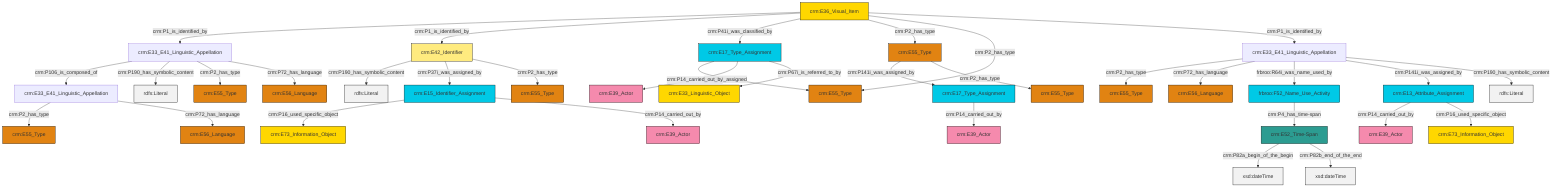 graph TD
classDef Literal fill:#f2f2f2,stroke:#000000;
classDef CRM_Entity fill:#FFFFFF,stroke:#000000;
classDef Temporal_Entity fill:#00C9E6, stroke:#000000;
classDef Type fill:#E18312, stroke:#000000;
classDef Time-Span fill:#2C9C91, stroke:#000000;
classDef Appellation fill:#FFEB7F, stroke:#000000;
classDef Place fill:#008836, stroke:#000000;
classDef Persistent_Item fill:#B266B2, stroke:#000000;
classDef Conceptual_Object fill:#FFD700, stroke:#000000;
classDef Physical_Thing fill:#D2B48C, stroke:#000000;
classDef Actor fill:#f58aad, stroke:#000000;
classDef PC_Classes fill:#4ce600, stroke:#000000;
classDef Multi fill:#cccccc,stroke:#000000;

2["crm:E33_E41_Linguistic_Appellation"]:::Default -->|crm:P2_has_type| 3["crm:E55_Type"]:::Type
10["crm:E42_Identifier"]:::Appellation -->|crm:P190_has_symbolic_content| 11[rdfs:Literal]:::Literal
12["crm:E52_Time-Span"]:::Time-Span -->|crm:P82a_begin_of_the_begin| 13[xsd:dateTime]:::Literal
14["crm:E36_Visual_Item"]:::Conceptual_Object -->|crm:P1_is_identified_by| 15["crm:E33_E41_Linguistic_Appellation"]:::Default
16["frbroo:F52_Name_Use_Activity"]:::Temporal_Entity -->|crm:P4_has_time-span| 12["crm:E52_Time-Span"]:::Time-Span
19["crm:E15_Identifier_Assignment"]:::Temporal_Entity -->|crm:P16_used_specific_object| 20["crm:E73_Information_Object"]:::Conceptual_Object
2["crm:E33_E41_Linguistic_Appellation"]:::Default -->|crm:P72_has_language| 6["crm:E56_Language"]:::Type
21["crm:E55_Type"]:::Type -->|crm:P141i_was_assigned_by| 22["crm:E17_Type_Assignment"]:::Temporal_Entity
25["crm:E13_Attribute_Assignment"]:::Temporal_Entity -->|crm:P14_carried_out_by| 26["crm:E39_Actor"]:::Actor
14["crm:E36_Visual_Item"]:::Conceptual_Object -->|crm:P1_is_identified_by| 10["crm:E42_Identifier"]:::Appellation
10["crm:E42_Identifier"]:::Appellation -->|crm:P37i_was_assigned_by| 19["crm:E15_Identifier_Assignment"]:::Temporal_Entity
14["crm:E36_Visual_Item"]:::Conceptual_Object -->|crm:P41i_was_classified_by| 33["crm:E17_Type_Assignment"]:::Temporal_Entity
21["crm:E55_Type"]:::Type -->|crm:P2_has_type| 17["crm:E55_Type"]:::Type
15["crm:E33_E41_Linguistic_Appellation"]:::Default -->|crm:P106_is_composed_of| 8["crm:E33_E41_Linguistic_Appellation"]:::Default
2["crm:E33_E41_Linguistic_Appellation"]:::Default -->|frbroo:R64i_was_name_used_by| 16["frbroo:F52_Name_Use_Activity"]:::Temporal_Entity
33["crm:E17_Type_Assignment"]:::Temporal_Entity -->|crm:P42_assigned| 37["crm:E55_Type"]:::Type
14["crm:E36_Visual_Item"]:::Conceptual_Object -->|crm:P2_has_type| 21["crm:E55_Type"]:::Type
12["crm:E52_Time-Span"]:::Time-Span -->|crm:P82b_end_of_the_end| 43[xsd:dateTime]:::Literal
14["crm:E36_Visual_Item"]:::Conceptual_Object -->|crm:P2_has_type| 37["crm:E55_Type"]:::Type
33["crm:E17_Type_Assignment"]:::Temporal_Entity -->|crm:P14_carried_out_by| 29["crm:E39_Actor"]:::Actor
15["crm:E33_E41_Linguistic_Appellation"]:::Default -->|crm:P190_has_symbolic_content| 46[rdfs:Literal]:::Literal
10["crm:E42_Identifier"]:::Appellation -->|crm:P2_has_type| 0["crm:E55_Type"]:::Type
22["crm:E17_Type_Assignment"]:::Temporal_Entity -->|crm:P14_carried_out_by| 40["crm:E39_Actor"]:::Actor
19["crm:E15_Identifier_Assignment"]:::Temporal_Entity -->|crm:P14_carried_out_by| 35["crm:E39_Actor"]:::Actor
33["crm:E17_Type_Assignment"]:::Temporal_Entity -->|crm:P67i_is_referred_to_by| 4["crm:E33_Linguistic_Object"]:::Conceptual_Object
2["crm:E33_E41_Linguistic_Appellation"]:::Default -->|crm:P141i_was_assigned_by| 25["crm:E13_Attribute_Assignment"]:::Temporal_Entity
25["crm:E13_Attribute_Assignment"]:::Temporal_Entity -->|crm:P16_used_specific_object| 54["crm:E73_Information_Object"]:::Conceptual_Object
15["crm:E33_E41_Linguistic_Appellation"]:::Default -->|crm:P2_has_type| 23["crm:E55_Type"]:::Type
15["crm:E33_E41_Linguistic_Appellation"]:::Default -->|crm:P72_has_language| 52["crm:E56_Language"]:::Type
8["crm:E33_E41_Linguistic_Appellation"]:::Default -->|crm:P2_has_type| 31["crm:E55_Type"]:::Type
2["crm:E33_E41_Linguistic_Appellation"]:::Default -->|crm:P190_has_symbolic_content| 62[rdfs:Literal]:::Literal
8["crm:E33_E41_Linguistic_Appellation"]:::Default -->|crm:P72_has_language| 60["crm:E56_Language"]:::Type
14["crm:E36_Visual_Item"]:::Conceptual_Object -->|crm:P1_is_identified_by| 2["crm:E33_E41_Linguistic_Appellation"]:::Default